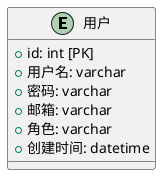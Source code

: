 @startuml
entity "用户" as User {
    + id: int [PK]
    + 用户名: varchar
    + 密码: varchar
    + 邮箱: varchar
    + 角色: varchar
    + 创建时间: datetime
}
@enduml
